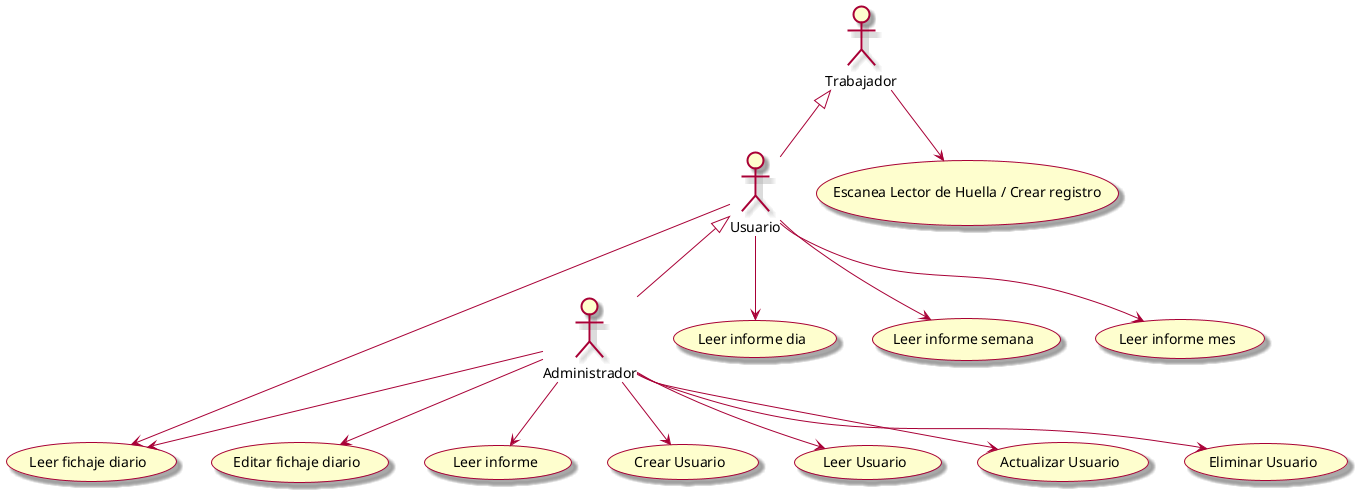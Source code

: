 @startuml

skin rose

Usuario -up-|> Trabajador
Administrador -up-|> Usuario

Trabajador --> (Escanea Lector de Huella / Crear registro)

Usuario --> (Leer fichaje diario)
Usuario --> (Leer informe dia)
Usuario --> (Leer informe semana)
Usuario --> (Leer informe mes)

Administrador --> (Leer fichaje diario)
Administrador --> (Editar fichaje diario)

Administrador --> (Leer informe)

Administrador --> (Crear Usuario)
Administrador --> (Leer Usuario)
Administrador --> (Actualizar Usuario)
Administrador --> (Eliminar Usuario)

@enduml
